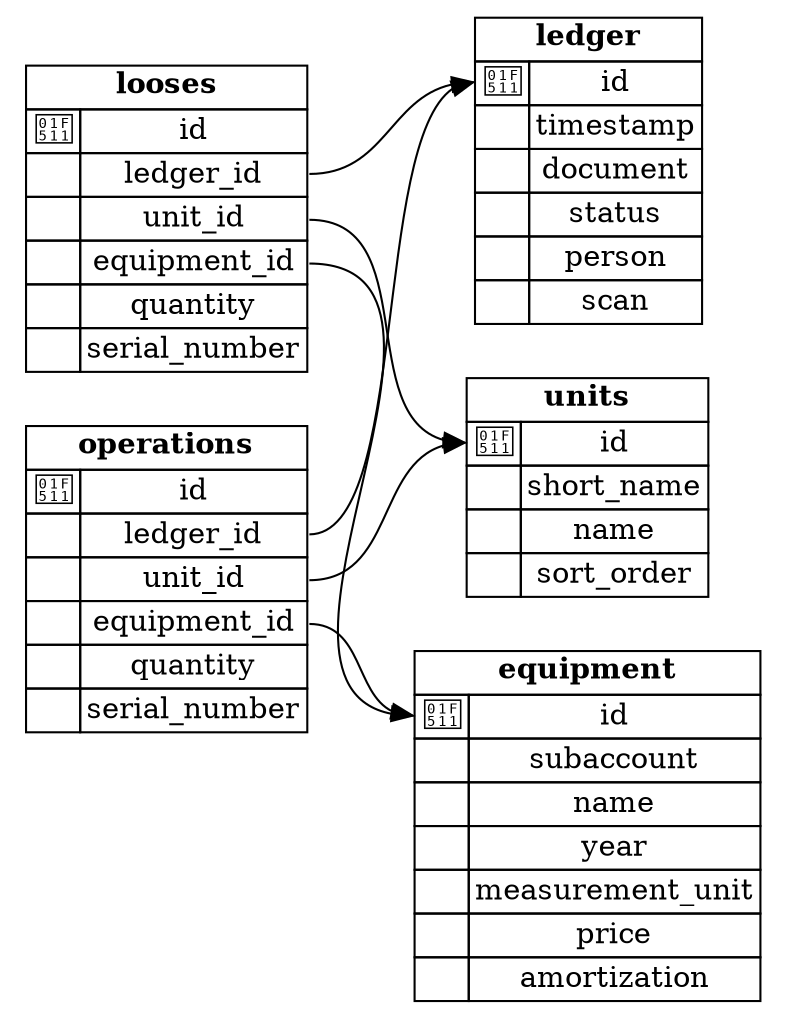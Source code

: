 
digraph structs {


rankdir="LR"


node [shape=none]

equipment [label=<
            <TABLE BORDER="0" CELLSPACING="0" CELLBORDER="1">
                <TR>
                    <TD COLSPAN="2"><B>equipment</B></TD>
                </TR>
            
                <TR>
                    <TD PORT="id_to">🔑</TD>
                    <TD PORT="id_from">id</TD>
                </TR>
            

                <TR>
                    <TD PORT="subaccount_to">&nbsp;</TD>
                    <TD PORT="subaccount_from">subaccount</TD>
                </TR>
            

                <TR>
                    <TD PORT="name_to">&nbsp;</TD>
                    <TD PORT="name_from">name</TD>
                </TR>
            

                <TR>
                    <TD PORT="year_to">&nbsp;</TD>
                    <TD PORT="year_from">year</TD>
                </TR>
            

                <TR>
                    <TD PORT="measurement_unit_to">&nbsp;</TD>
                    <TD PORT="measurement_unit_from">measurement_unit</TD>
                </TR>
            

                <TR>
                    <TD PORT="price_to">&nbsp;</TD>
                    <TD PORT="price_from">price</TD>
                </TR>
            

                <TR>
                    <TD PORT="amortization_to">&nbsp;</TD>
                    <TD PORT="amortization_from">amortization</TD>
                </TR>
            
            </TABLE>
        >];
        
ledger [label=<
            <TABLE BORDER="0" CELLSPACING="0" CELLBORDER="1">
                <TR>
                    <TD COLSPAN="2"><B>ledger</B></TD>
                </TR>
            
                <TR>
                    <TD PORT="id_to">🔑</TD>
                    <TD PORT="id_from">id</TD>
                </TR>
            

                <TR>
                    <TD PORT="timestamp_to">&nbsp;</TD>
                    <TD PORT="timestamp_from">timestamp</TD>
                </TR>
            

                <TR>
                    <TD PORT="document_to">&nbsp;</TD>
                    <TD PORT="document_from">document</TD>
                </TR>
            

                <TR>
                    <TD PORT="status_to">&nbsp;</TD>
                    <TD PORT="status_from">status</TD>
                </TR>
            

                <TR>
                    <TD PORT="person_to">&nbsp;</TD>
                    <TD PORT="person_from">person</TD>
                </TR>
            

                <TR>
                    <TD PORT="scan_to">&nbsp;</TD>
                    <TD PORT="scan_from">scan</TD>
                </TR>
            
            </TABLE>
        >];
        
looses [label=<
            <TABLE BORDER="0" CELLSPACING="0" CELLBORDER="1">
                <TR>
                    <TD COLSPAN="2"><B>looses</B></TD>
                </TR>
            
                <TR>
                    <TD PORT="id_to">🔑</TD>
                    <TD PORT="id_from">id</TD>
                </TR>
            

                <TR>
                    <TD PORT="ledger_id_to">&nbsp;</TD>
                    <TD PORT="ledger_id_from">ledger_id</TD>
                </TR>
            

                <TR>
                    <TD PORT="unit_id_to">&nbsp;</TD>
                    <TD PORT="unit_id_from">unit_id</TD>
                </TR>
            

                <TR>
                    <TD PORT="equipment_id_to">&nbsp;</TD>
                    <TD PORT="equipment_id_from">equipment_id</TD>
                </TR>
            

                <TR>
                    <TD PORT="quantity_to">&nbsp;</TD>
                    <TD PORT="quantity_from">quantity</TD>
                </TR>
            

                <TR>
                    <TD PORT="serial_number_to">&nbsp;</TD>
                    <TD PORT="serial_number_from">serial_number</TD>
                </TR>
            
            </TABLE>
        >];
        
operations [label=<
            <TABLE BORDER="0" CELLSPACING="0" CELLBORDER="1">
                <TR>
                    <TD COLSPAN="2"><B>operations</B></TD>
                </TR>
            
                <TR>
                    <TD PORT="id_to">🔑</TD>
                    <TD PORT="id_from">id</TD>
                </TR>
            

                <TR>
                    <TD PORT="ledger_id_to">&nbsp;</TD>
                    <TD PORT="ledger_id_from">ledger_id</TD>
                </TR>
            

                <TR>
                    <TD PORT="unit_id_to">&nbsp;</TD>
                    <TD PORT="unit_id_from">unit_id</TD>
                </TR>
            

                <TR>
                    <TD PORT="equipment_id_to">&nbsp;</TD>
                    <TD PORT="equipment_id_from">equipment_id</TD>
                </TR>
            

                <TR>
                    <TD PORT="quantity_to">&nbsp;</TD>
                    <TD PORT="quantity_from">quantity</TD>
                </TR>
            

                <TR>
                    <TD PORT="serial_number_to">&nbsp;</TD>
                    <TD PORT="serial_number_from">serial_number</TD>
                </TR>
            
            </TABLE>
        >];
        
units [label=<
            <TABLE BORDER="0" CELLSPACING="0" CELLBORDER="1">
                <TR>
                    <TD COLSPAN="2"><B>units</B></TD>
                </TR>
            
                <TR>
                    <TD PORT="id_to">🔑</TD>
                    <TD PORT="id_from">id</TD>
                </TR>
            

                <TR>
                    <TD PORT="short_name_to">&nbsp;</TD>
                    <TD PORT="short_name_from">short_name</TD>
                </TR>
            

                <TR>
                    <TD PORT="name_to">&nbsp;</TD>
                    <TD PORT="name_from">name</TD>
                </TR>
            

                <TR>
                    <TD PORT="sort_order_to">&nbsp;</TD>
                    <TD PORT="sort_order_from">sort_order</TD>
                </TR>
            
            </TABLE>
        >];
        
looses:equipment_id_from:e -> equipment:id_to:w
looses:unit_id_from:e -> units:id_to:w
looses:ledger_id_from:e -> ledger:id_to:w
operations:equipment_id_from:e -> equipment:id_to:w
operations:unit_id_from:e -> units:id_to:w
operations:ledger_id_from:e -> ledger:id_to:w

}
